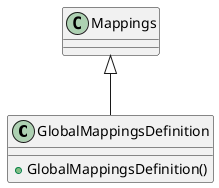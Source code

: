 @startuml
class GlobalMappingsDefinition {
    + GlobalMappingsDefinition()
}
Mappings <|-- GlobalMappingsDefinition
@enduml
